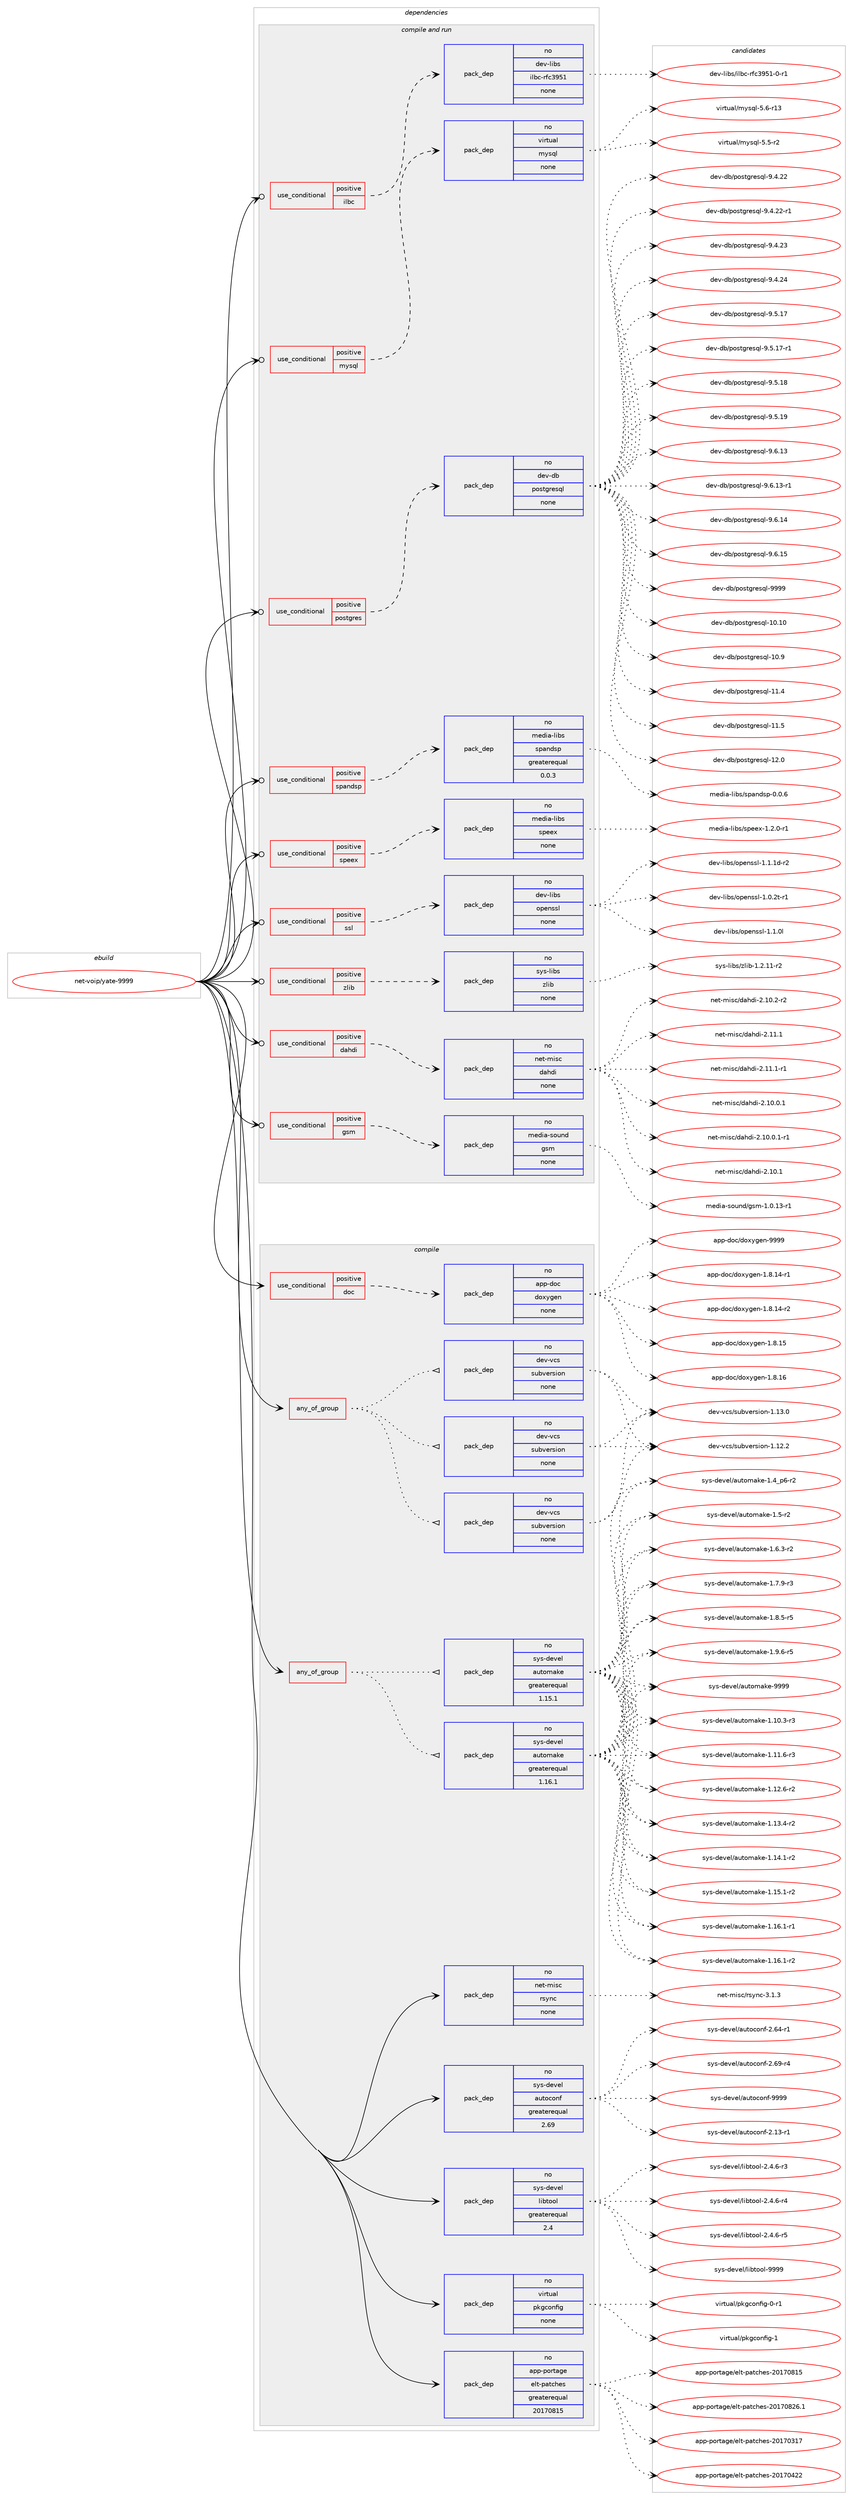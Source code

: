 digraph prolog {

# *************
# Graph options
# *************

newrank=true;
concentrate=true;
compound=true;
graph [rankdir=LR,fontname=Helvetica,fontsize=10,ranksep=1.5];#, ranksep=2.5, nodesep=0.2];
edge  [arrowhead=vee];
node  [fontname=Helvetica,fontsize=10];

# **********
# The ebuild
# **********

subgraph cluster_leftcol {
color=gray;
rank=same;
label=<<i>ebuild</i>>;
id [label="net-voip/yate-9999", color=red, width=4, href="../net-voip/yate-9999.svg"];
}

# ****************
# The dependencies
# ****************

subgraph cluster_midcol {
color=gray;
label=<<i>dependencies</i>>;
subgraph cluster_compile {
fillcolor="#eeeeee";
style=filled;
label=<<i>compile</i>>;
subgraph any14382 {
dependency842611 [label=<<TABLE BORDER="0" CELLBORDER="1" CELLSPACING="0" CELLPADDING="4"><TR><TD CELLPADDING="10">any_of_group</TD></TR></TABLE>>, shape=none, color=red];subgraph pack622272 {
dependency842612 [label=<<TABLE BORDER="0" CELLBORDER="1" CELLSPACING="0" CELLPADDING="4" WIDTH="220"><TR><TD ROWSPAN="6" CELLPADDING="30">pack_dep</TD></TR><TR><TD WIDTH="110">no</TD></TR><TR><TD>dev-vcs</TD></TR><TR><TD>subversion</TD></TR><TR><TD>none</TD></TR><TR><TD></TD></TR></TABLE>>, shape=none, color=blue];
}
dependency842611:e -> dependency842612:w [weight=20,style="dotted",arrowhead="oinv"];
subgraph pack622273 {
dependency842613 [label=<<TABLE BORDER="0" CELLBORDER="1" CELLSPACING="0" CELLPADDING="4" WIDTH="220"><TR><TD ROWSPAN="6" CELLPADDING="30">pack_dep</TD></TR><TR><TD WIDTH="110">no</TD></TR><TR><TD>dev-vcs</TD></TR><TR><TD>subversion</TD></TR><TR><TD>none</TD></TR><TR><TD></TD></TR></TABLE>>, shape=none, color=blue];
}
dependency842611:e -> dependency842613:w [weight=20,style="dotted",arrowhead="oinv"];
subgraph pack622274 {
dependency842614 [label=<<TABLE BORDER="0" CELLBORDER="1" CELLSPACING="0" CELLPADDING="4" WIDTH="220"><TR><TD ROWSPAN="6" CELLPADDING="30">pack_dep</TD></TR><TR><TD WIDTH="110">no</TD></TR><TR><TD>dev-vcs</TD></TR><TR><TD>subversion</TD></TR><TR><TD>none</TD></TR><TR><TD></TD></TR></TABLE>>, shape=none, color=blue];
}
dependency842611:e -> dependency842614:w [weight=20,style="dotted",arrowhead="oinv"];
}
id:e -> dependency842611:w [weight=20,style="solid",arrowhead="vee"];
subgraph any14383 {
dependency842615 [label=<<TABLE BORDER="0" CELLBORDER="1" CELLSPACING="0" CELLPADDING="4"><TR><TD CELLPADDING="10">any_of_group</TD></TR></TABLE>>, shape=none, color=red];subgraph pack622275 {
dependency842616 [label=<<TABLE BORDER="0" CELLBORDER="1" CELLSPACING="0" CELLPADDING="4" WIDTH="220"><TR><TD ROWSPAN="6" CELLPADDING="30">pack_dep</TD></TR><TR><TD WIDTH="110">no</TD></TR><TR><TD>sys-devel</TD></TR><TR><TD>automake</TD></TR><TR><TD>greaterequal</TD></TR><TR><TD>1.16.1</TD></TR></TABLE>>, shape=none, color=blue];
}
dependency842615:e -> dependency842616:w [weight=20,style="dotted",arrowhead="oinv"];
subgraph pack622276 {
dependency842617 [label=<<TABLE BORDER="0" CELLBORDER="1" CELLSPACING="0" CELLPADDING="4" WIDTH="220"><TR><TD ROWSPAN="6" CELLPADDING="30">pack_dep</TD></TR><TR><TD WIDTH="110">no</TD></TR><TR><TD>sys-devel</TD></TR><TR><TD>automake</TD></TR><TR><TD>greaterequal</TD></TR><TR><TD>1.15.1</TD></TR></TABLE>>, shape=none, color=blue];
}
dependency842615:e -> dependency842617:w [weight=20,style="dotted",arrowhead="oinv"];
}
id:e -> dependency842615:w [weight=20,style="solid",arrowhead="vee"];
subgraph cond205455 {
dependency842618 [label=<<TABLE BORDER="0" CELLBORDER="1" CELLSPACING="0" CELLPADDING="4"><TR><TD ROWSPAN="3" CELLPADDING="10">use_conditional</TD></TR><TR><TD>positive</TD></TR><TR><TD>doc</TD></TR></TABLE>>, shape=none, color=red];
subgraph pack622277 {
dependency842619 [label=<<TABLE BORDER="0" CELLBORDER="1" CELLSPACING="0" CELLPADDING="4" WIDTH="220"><TR><TD ROWSPAN="6" CELLPADDING="30">pack_dep</TD></TR><TR><TD WIDTH="110">no</TD></TR><TR><TD>app-doc</TD></TR><TR><TD>doxygen</TD></TR><TR><TD>none</TD></TR><TR><TD></TD></TR></TABLE>>, shape=none, color=blue];
}
dependency842618:e -> dependency842619:w [weight=20,style="dashed",arrowhead="vee"];
}
id:e -> dependency842618:w [weight=20,style="solid",arrowhead="vee"];
subgraph pack622278 {
dependency842620 [label=<<TABLE BORDER="0" CELLBORDER="1" CELLSPACING="0" CELLPADDING="4" WIDTH="220"><TR><TD ROWSPAN="6" CELLPADDING="30">pack_dep</TD></TR><TR><TD WIDTH="110">no</TD></TR><TR><TD>app-portage</TD></TR><TR><TD>elt-patches</TD></TR><TR><TD>greaterequal</TD></TR><TR><TD>20170815</TD></TR></TABLE>>, shape=none, color=blue];
}
id:e -> dependency842620:w [weight=20,style="solid",arrowhead="vee"];
subgraph pack622279 {
dependency842621 [label=<<TABLE BORDER="0" CELLBORDER="1" CELLSPACING="0" CELLPADDING="4" WIDTH="220"><TR><TD ROWSPAN="6" CELLPADDING="30">pack_dep</TD></TR><TR><TD WIDTH="110">no</TD></TR><TR><TD>net-misc</TD></TR><TR><TD>rsync</TD></TR><TR><TD>none</TD></TR><TR><TD></TD></TR></TABLE>>, shape=none, color=blue];
}
id:e -> dependency842621:w [weight=20,style="solid",arrowhead="vee"];
subgraph pack622280 {
dependency842622 [label=<<TABLE BORDER="0" CELLBORDER="1" CELLSPACING="0" CELLPADDING="4" WIDTH="220"><TR><TD ROWSPAN="6" CELLPADDING="30">pack_dep</TD></TR><TR><TD WIDTH="110">no</TD></TR><TR><TD>sys-devel</TD></TR><TR><TD>autoconf</TD></TR><TR><TD>greaterequal</TD></TR><TR><TD>2.69</TD></TR></TABLE>>, shape=none, color=blue];
}
id:e -> dependency842622:w [weight=20,style="solid",arrowhead="vee"];
subgraph pack622281 {
dependency842623 [label=<<TABLE BORDER="0" CELLBORDER="1" CELLSPACING="0" CELLPADDING="4" WIDTH="220"><TR><TD ROWSPAN="6" CELLPADDING="30">pack_dep</TD></TR><TR><TD WIDTH="110">no</TD></TR><TR><TD>sys-devel</TD></TR><TR><TD>libtool</TD></TR><TR><TD>greaterequal</TD></TR><TR><TD>2.4</TD></TR></TABLE>>, shape=none, color=blue];
}
id:e -> dependency842623:w [weight=20,style="solid",arrowhead="vee"];
subgraph pack622282 {
dependency842624 [label=<<TABLE BORDER="0" CELLBORDER="1" CELLSPACING="0" CELLPADDING="4" WIDTH="220"><TR><TD ROWSPAN="6" CELLPADDING="30">pack_dep</TD></TR><TR><TD WIDTH="110">no</TD></TR><TR><TD>virtual</TD></TR><TR><TD>pkgconfig</TD></TR><TR><TD>none</TD></TR><TR><TD></TD></TR></TABLE>>, shape=none, color=blue];
}
id:e -> dependency842624:w [weight=20,style="solid",arrowhead="vee"];
}
subgraph cluster_compileandrun {
fillcolor="#eeeeee";
style=filled;
label=<<i>compile and run</i>>;
subgraph cond205456 {
dependency842625 [label=<<TABLE BORDER="0" CELLBORDER="1" CELLSPACING="0" CELLPADDING="4"><TR><TD ROWSPAN="3" CELLPADDING="10">use_conditional</TD></TR><TR><TD>positive</TD></TR><TR><TD>dahdi</TD></TR></TABLE>>, shape=none, color=red];
subgraph pack622283 {
dependency842626 [label=<<TABLE BORDER="0" CELLBORDER="1" CELLSPACING="0" CELLPADDING="4" WIDTH="220"><TR><TD ROWSPAN="6" CELLPADDING="30">pack_dep</TD></TR><TR><TD WIDTH="110">no</TD></TR><TR><TD>net-misc</TD></TR><TR><TD>dahdi</TD></TR><TR><TD>none</TD></TR><TR><TD></TD></TR></TABLE>>, shape=none, color=blue];
}
dependency842625:e -> dependency842626:w [weight=20,style="dashed",arrowhead="vee"];
}
id:e -> dependency842625:w [weight=20,style="solid",arrowhead="odotvee"];
subgraph cond205457 {
dependency842627 [label=<<TABLE BORDER="0" CELLBORDER="1" CELLSPACING="0" CELLPADDING="4"><TR><TD ROWSPAN="3" CELLPADDING="10">use_conditional</TD></TR><TR><TD>positive</TD></TR><TR><TD>gsm</TD></TR></TABLE>>, shape=none, color=red];
subgraph pack622284 {
dependency842628 [label=<<TABLE BORDER="0" CELLBORDER="1" CELLSPACING="0" CELLPADDING="4" WIDTH="220"><TR><TD ROWSPAN="6" CELLPADDING="30">pack_dep</TD></TR><TR><TD WIDTH="110">no</TD></TR><TR><TD>media-sound</TD></TR><TR><TD>gsm</TD></TR><TR><TD>none</TD></TR><TR><TD></TD></TR></TABLE>>, shape=none, color=blue];
}
dependency842627:e -> dependency842628:w [weight=20,style="dashed",arrowhead="vee"];
}
id:e -> dependency842627:w [weight=20,style="solid",arrowhead="odotvee"];
subgraph cond205458 {
dependency842629 [label=<<TABLE BORDER="0" CELLBORDER="1" CELLSPACING="0" CELLPADDING="4"><TR><TD ROWSPAN="3" CELLPADDING="10">use_conditional</TD></TR><TR><TD>positive</TD></TR><TR><TD>ilbc</TD></TR></TABLE>>, shape=none, color=red];
subgraph pack622285 {
dependency842630 [label=<<TABLE BORDER="0" CELLBORDER="1" CELLSPACING="0" CELLPADDING="4" WIDTH="220"><TR><TD ROWSPAN="6" CELLPADDING="30">pack_dep</TD></TR><TR><TD WIDTH="110">no</TD></TR><TR><TD>dev-libs</TD></TR><TR><TD>ilbc-rfc3951</TD></TR><TR><TD>none</TD></TR><TR><TD></TD></TR></TABLE>>, shape=none, color=blue];
}
dependency842629:e -> dependency842630:w [weight=20,style="dashed",arrowhead="vee"];
}
id:e -> dependency842629:w [weight=20,style="solid",arrowhead="odotvee"];
subgraph cond205459 {
dependency842631 [label=<<TABLE BORDER="0" CELLBORDER="1" CELLSPACING="0" CELLPADDING="4"><TR><TD ROWSPAN="3" CELLPADDING="10">use_conditional</TD></TR><TR><TD>positive</TD></TR><TR><TD>mysql</TD></TR></TABLE>>, shape=none, color=red];
subgraph pack622286 {
dependency842632 [label=<<TABLE BORDER="0" CELLBORDER="1" CELLSPACING="0" CELLPADDING="4" WIDTH="220"><TR><TD ROWSPAN="6" CELLPADDING="30">pack_dep</TD></TR><TR><TD WIDTH="110">no</TD></TR><TR><TD>virtual</TD></TR><TR><TD>mysql</TD></TR><TR><TD>none</TD></TR><TR><TD></TD></TR></TABLE>>, shape=none, color=blue];
}
dependency842631:e -> dependency842632:w [weight=20,style="dashed",arrowhead="vee"];
}
id:e -> dependency842631:w [weight=20,style="solid",arrowhead="odotvee"];
subgraph cond205460 {
dependency842633 [label=<<TABLE BORDER="0" CELLBORDER="1" CELLSPACING="0" CELLPADDING="4"><TR><TD ROWSPAN="3" CELLPADDING="10">use_conditional</TD></TR><TR><TD>positive</TD></TR><TR><TD>postgres</TD></TR></TABLE>>, shape=none, color=red];
subgraph pack622287 {
dependency842634 [label=<<TABLE BORDER="0" CELLBORDER="1" CELLSPACING="0" CELLPADDING="4" WIDTH="220"><TR><TD ROWSPAN="6" CELLPADDING="30">pack_dep</TD></TR><TR><TD WIDTH="110">no</TD></TR><TR><TD>dev-db</TD></TR><TR><TD>postgresql</TD></TR><TR><TD>none</TD></TR><TR><TD></TD></TR></TABLE>>, shape=none, color=blue];
}
dependency842633:e -> dependency842634:w [weight=20,style="dashed",arrowhead="vee"];
}
id:e -> dependency842633:w [weight=20,style="solid",arrowhead="odotvee"];
subgraph cond205461 {
dependency842635 [label=<<TABLE BORDER="0" CELLBORDER="1" CELLSPACING="0" CELLPADDING="4"><TR><TD ROWSPAN="3" CELLPADDING="10">use_conditional</TD></TR><TR><TD>positive</TD></TR><TR><TD>spandsp</TD></TR></TABLE>>, shape=none, color=red];
subgraph pack622288 {
dependency842636 [label=<<TABLE BORDER="0" CELLBORDER="1" CELLSPACING="0" CELLPADDING="4" WIDTH="220"><TR><TD ROWSPAN="6" CELLPADDING="30">pack_dep</TD></TR><TR><TD WIDTH="110">no</TD></TR><TR><TD>media-libs</TD></TR><TR><TD>spandsp</TD></TR><TR><TD>greaterequal</TD></TR><TR><TD>0.0.3</TD></TR></TABLE>>, shape=none, color=blue];
}
dependency842635:e -> dependency842636:w [weight=20,style="dashed",arrowhead="vee"];
}
id:e -> dependency842635:w [weight=20,style="solid",arrowhead="odotvee"];
subgraph cond205462 {
dependency842637 [label=<<TABLE BORDER="0" CELLBORDER="1" CELLSPACING="0" CELLPADDING="4"><TR><TD ROWSPAN="3" CELLPADDING="10">use_conditional</TD></TR><TR><TD>positive</TD></TR><TR><TD>speex</TD></TR></TABLE>>, shape=none, color=red];
subgraph pack622289 {
dependency842638 [label=<<TABLE BORDER="0" CELLBORDER="1" CELLSPACING="0" CELLPADDING="4" WIDTH="220"><TR><TD ROWSPAN="6" CELLPADDING="30">pack_dep</TD></TR><TR><TD WIDTH="110">no</TD></TR><TR><TD>media-libs</TD></TR><TR><TD>speex</TD></TR><TR><TD>none</TD></TR><TR><TD></TD></TR></TABLE>>, shape=none, color=blue];
}
dependency842637:e -> dependency842638:w [weight=20,style="dashed",arrowhead="vee"];
}
id:e -> dependency842637:w [weight=20,style="solid",arrowhead="odotvee"];
subgraph cond205463 {
dependency842639 [label=<<TABLE BORDER="0" CELLBORDER="1" CELLSPACING="0" CELLPADDING="4"><TR><TD ROWSPAN="3" CELLPADDING="10">use_conditional</TD></TR><TR><TD>positive</TD></TR><TR><TD>ssl</TD></TR></TABLE>>, shape=none, color=red];
subgraph pack622290 {
dependency842640 [label=<<TABLE BORDER="0" CELLBORDER="1" CELLSPACING="0" CELLPADDING="4" WIDTH="220"><TR><TD ROWSPAN="6" CELLPADDING="30">pack_dep</TD></TR><TR><TD WIDTH="110">no</TD></TR><TR><TD>dev-libs</TD></TR><TR><TD>openssl</TD></TR><TR><TD>none</TD></TR><TR><TD></TD></TR></TABLE>>, shape=none, color=blue];
}
dependency842639:e -> dependency842640:w [weight=20,style="dashed",arrowhead="vee"];
}
id:e -> dependency842639:w [weight=20,style="solid",arrowhead="odotvee"];
subgraph cond205464 {
dependency842641 [label=<<TABLE BORDER="0" CELLBORDER="1" CELLSPACING="0" CELLPADDING="4"><TR><TD ROWSPAN="3" CELLPADDING="10">use_conditional</TD></TR><TR><TD>positive</TD></TR><TR><TD>zlib</TD></TR></TABLE>>, shape=none, color=red];
subgraph pack622291 {
dependency842642 [label=<<TABLE BORDER="0" CELLBORDER="1" CELLSPACING="0" CELLPADDING="4" WIDTH="220"><TR><TD ROWSPAN="6" CELLPADDING="30">pack_dep</TD></TR><TR><TD WIDTH="110">no</TD></TR><TR><TD>sys-libs</TD></TR><TR><TD>zlib</TD></TR><TR><TD>none</TD></TR><TR><TD></TD></TR></TABLE>>, shape=none, color=blue];
}
dependency842641:e -> dependency842642:w [weight=20,style="dashed",arrowhead="vee"];
}
id:e -> dependency842641:w [weight=20,style="solid",arrowhead="odotvee"];
}
subgraph cluster_run {
fillcolor="#eeeeee";
style=filled;
label=<<i>run</i>>;
}
}

# **************
# The candidates
# **************

subgraph cluster_choices {
rank=same;
color=gray;
label=<<i>candidates</i>>;

subgraph choice622272 {
color=black;
nodesep=1;
choice1001011184511899115471151179811810111411510511111045494649504650 [label="dev-vcs/subversion-1.12.2", color=red, width=4,href="../dev-vcs/subversion-1.12.2.svg"];
choice1001011184511899115471151179811810111411510511111045494649514648 [label="dev-vcs/subversion-1.13.0", color=red, width=4,href="../dev-vcs/subversion-1.13.0.svg"];
dependency842612:e -> choice1001011184511899115471151179811810111411510511111045494649504650:w [style=dotted,weight="100"];
dependency842612:e -> choice1001011184511899115471151179811810111411510511111045494649514648:w [style=dotted,weight="100"];
}
subgraph choice622273 {
color=black;
nodesep=1;
choice1001011184511899115471151179811810111411510511111045494649504650 [label="dev-vcs/subversion-1.12.2", color=red, width=4,href="../dev-vcs/subversion-1.12.2.svg"];
choice1001011184511899115471151179811810111411510511111045494649514648 [label="dev-vcs/subversion-1.13.0", color=red, width=4,href="../dev-vcs/subversion-1.13.0.svg"];
dependency842613:e -> choice1001011184511899115471151179811810111411510511111045494649504650:w [style=dotted,weight="100"];
dependency842613:e -> choice1001011184511899115471151179811810111411510511111045494649514648:w [style=dotted,weight="100"];
}
subgraph choice622274 {
color=black;
nodesep=1;
choice1001011184511899115471151179811810111411510511111045494649504650 [label="dev-vcs/subversion-1.12.2", color=red, width=4,href="../dev-vcs/subversion-1.12.2.svg"];
choice1001011184511899115471151179811810111411510511111045494649514648 [label="dev-vcs/subversion-1.13.0", color=red, width=4,href="../dev-vcs/subversion-1.13.0.svg"];
dependency842614:e -> choice1001011184511899115471151179811810111411510511111045494649504650:w [style=dotted,weight="100"];
dependency842614:e -> choice1001011184511899115471151179811810111411510511111045494649514648:w [style=dotted,weight="100"];
}
subgraph choice622275 {
color=black;
nodesep=1;
choice11512111545100101118101108479711711611110997107101454946494846514511451 [label="sys-devel/automake-1.10.3-r3", color=red, width=4,href="../sys-devel/automake-1.10.3-r3.svg"];
choice11512111545100101118101108479711711611110997107101454946494946544511451 [label="sys-devel/automake-1.11.6-r3", color=red, width=4,href="../sys-devel/automake-1.11.6-r3.svg"];
choice11512111545100101118101108479711711611110997107101454946495046544511450 [label="sys-devel/automake-1.12.6-r2", color=red, width=4,href="../sys-devel/automake-1.12.6-r2.svg"];
choice11512111545100101118101108479711711611110997107101454946495146524511450 [label="sys-devel/automake-1.13.4-r2", color=red, width=4,href="../sys-devel/automake-1.13.4-r2.svg"];
choice11512111545100101118101108479711711611110997107101454946495246494511450 [label="sys-devel/automake-1.14.1-r2", color=red, width=4,href="../sys-devel/automake-1.14.1-r2.svg"];
choice11512111545100101118101108479711711611110997107101454946495346494511450 [label="sys-devel/automake-1.15.1-r2", color=red, width=4,href="../sys-devel/automake-1.15.1-r2.svg"];
choice11512111545100101118101108479711711611110997107101454946495446494511449 [label="sys-devel/automake-1.16.1-r1", color=red, width=4,href="../sys-devel/automake-1.16.1-r1.svg"];
choice11512111545100101118101108479711711611110997107101454946495446494511450 [label="sys-devel/automake-1.16.1-r2", color=red, width=4,href="../sys-devel/automake-1.16.1-r2.svg"];
choice115121115451001011181011084797117116111109971071014549465295112544511450 [label="sys-devel/automake-1.4_p6-r2", color=red, width=4,href="../sys-devel/automake-1.4_p6-r2.svg"];
choice11512111545100101118101108479711711611110997107101454946534511450 [label="sys-devel/automake-1.5-r2", color=red, width=4,href="../sys-devel/automake-1.5-r2.svg"];
choice115121115451001011181011084797117116111109971071014549465446514511450 [label="sys-devel/automake-1.6.3-r2", color=red, width=4,href="../sys-devel/automake-1.6.3-r2.svg"];
choice115121115451001011181011084797117116111109971071014549465546574511451 [label="sys-devel/automake-1.7.9-r3", color=red, width=4,href="../sys-devel/automake-1.7.9-r3.svg"];
choice115121115451001011181011084797117116111109971071014549465646534511453 [label="sys-devel/automake-1.8.5-r5", color=red, width=4,href="../sys-devel/automake-1.8.5-r5.svg"];
choice115121115451001011181011084797117116111109971071014549465746544511453 [label="sys-devel/automake-1.9.6-r5", color=red, width=4,href="../sys-devel/automake-1.9.6-r5.svg"];
choice115121115451001011181011084797117116111109971071014557575757 [label="sys-devel/automake-9999", color=red, width=4,href="../sys-devel/automake-9999.svg"];
dependency842616:e -> choice11512111545100101118101108479711711611110997107101454946494846514511451:w [style=dotted,weight="100"];
dependency842616:e -> choice11512111545100101118101108479711711611110997107101454946494946544511451:w [style=dotted,weight="100"];
dependency842616:e -> choice11512111545100101118101108479711711611110997107101454946495046544511450:w [style=dotted,weight="100"];
dependency842616:e -> choice11512111545100101118101108479711711611110997107101454946495146524511450:w [style=dotted,weight="100"];
dependency842616:e -> choice11512111545100101118101108479711711611110997107101454946495246494511450:w [style=dotted,weight="100"];
dependency842616:e -> choice11512111545100101118101108479711711611110997107101454946495346494511450:w [style=dotted,weight="100"];
dependency842616:e -> choice11512111545100101118101108479711711611110997107101454946495446494511449:w [style=dotted,weight="100"];
dependency842616:e -> choice11512111545100101118101108479711711611110997107101454946495446494511450:w [style=dotted,weight="100"];
dependency842616:e -> choice115121115451001011181011084797117116111109971071014549465295112544511450:w [style=dotted,weight="100"];
dependency842616:e -> choice11512111545100101118101108479711711611110997107101454946534511450:w [style=dotted,weight="100"];
dependency842616:e -> choice115121115451001011181011084797117116111109971071014549465446514511450:w [style=dotted,weight="100"];
dependency842616:e -> choice115121115451001011181011084797117116111109971071014549465546574511451:w [style=dotted,weight="100"];
dependency842616:e -> choice115121115451001011181011084797117116111109971071014549465646534511453:w [style=dotted,weight="100"];
dependency842616:e -> choice115121115451001011181011084797117116111109971071014549465746544511453:w [style=dotted,weight="100"];
dependency842616:e -> choice115121115451001011181011084797117116111109971071014557575757:w [style=dotted,weight="100"];
}
subgraph choice622276 {
color=black;
nodesep=1;
choice11512111545100101118101108479711711611110997107101454946494846514511451 [label="sys-devel/automake-1.10.3-r3", color=red, width=4,href="../sys-devel/automake-1.10.3-r3.svg"];
choice11512111545100101118101108479711711611110997107101454946494946544511451 [label="sys-devel/automake-1.11.6-r3", color=red, width=4,href="../sys-devel/automake-1.11.6-r3.svg"];
choice11512111545100101118101108479711711611110997107101454946495046544511450 [label="sys-devel/automake-1.12.6-r2", color=red, width=4,href="../sys-devel/automake-1.12.6-r2.svg"];
choice11512111545100101118101108479711711611110997107101454946495146524511450 [label="sys-devel/automake-1.13.4-r2", color=red, width=4,href="../sys-devel/automake-1.13.4-r2.svg"];
choice11512111545100101118101108479711711611110997107101454946495246494511450 [label="sys-devel/automake-1.14.1-r2", color=red, width=4,href="../sys-devel/automake-1.14.1-r2.svg"];
choice11512111545100101118101108479711711611110997107101454946495346494511450 [label="sys-devel/automake-1.15.1-r2", color=red, width=4,href="../sys-devel/automake-1.15.1-r2.svg"];
choice11512111545100101118101108479711711611110997107101454946495446494511449 [label="sys-devel/automake-1.16.1-r1", color=red, width=4,href="../sys-devel/automake-1.16.1-r1.svg"];
choice11512111545100101118101108479711711611110997107101454946495446494511450 [label="sys-devel/automake-1.16.1-r2", color=red, width=4,href="../sys-devel/automake-1.16.1-r2.svg"];
choice115121115451001011181011084797117116111109971071014549465295112544511450 [label="sys-devel/automake-1.4_p6-r2", color=red, width=4,href="../sys-devel/automake-1.4_p6-r2.svg"];
choice11512111545100101118101108479711711611110997107101454946534511450 [label="sys-devel/automake-1.5-r2", color=red, width=4,href="../sys-devel/automake-1.5-r2.svg"];
choice115121115451001011181011084797117116111109971071014549465446514511450 [label="sys-devel/automake-1.6.3-r2", color=red, width=4,href="../sys-devel/automake-1.6.3-r2.svg"];
choice115121115451001011181011084797117116111109971071014549465546574511451 [label="sys-devel/automake-1.7.9-r3", color=red, width=4,href="../sys-devel/automake-1.7.9-r3.svg"];
choice115121115451001011181011084797117116111109971071014549465646534511453 [label="sys-devel/automake-1.8.5-r5", color=red, width=4,href="../sys-devel/automake-1.8.5-r5.svg"];
choice115121115451001011181011084797117116111109971071014549465746544511453 [label="sys-devel/automake-1.9.6-r5", color=red, width=4,href="../sys-devel/automake-1.9.6-r5.svg"];
choice115121115451001011181011084797117116111109971071014557575757 [label="sys-devel/automake-9999", color=red, width=4,href="../sys-devel/automake-9999.svg"];
dependency842617:e -> choice11512111545100101118101108479711711611110997107101454946494846514511451:w [style=dotted,weight="100"];
dependency842617:e -> choice11512111545100101118101108479711711611110997107101454946494946544511451:w [style=dotted,weight="100"];
dependency842617:e -> choice11512111545100101118101108479711711611110997107101454946495046544511450:w [style=dotted,weight="100"];
dependency842617:e -> choice11512111545100101118101108479711711611110997107101454946495146524511450:w [style=dotted,weight="100"];
dependency842617:e -> choice11512111545100101118101108479711711611110997107101454946495246494511450:w [style=dotted,weight="100"];
dependency842617:e -> choice11512111545100101118101108479711711611110997107101454946495346494511450:w [style=dotted,weight="100"];
dependency842617:e -> choice11512111545100101118101108479711711611110997107101454946495446494511449:w [style=dotted,weight="100"];
dependency842617:e -> choice11512111545100101118101108479711711611110997107101454946495446494511450:w [style=dotted,weight="100"];
dependency842617:e -> choice115121115451001011181011084797117116111109971071014549465295112544511450:w [style=dotted,weight="100"];
dependency842617:e -> choice11512111545100101118101108479711711611110997107101454946534511450:w [style=dotted,weight="100"];
dependency842617:e -> choice115121115451001011181011084797117116111109971071014549465446514511450:w [style=dotted,weight="100"];
dependency842617:e -> choice115121115451001011181011084797117116111109971071014549465546574511451:w [style=dotted,weight="100"];
dependency842617:e -> choice115121115451001011181011084797117116111109971071014549465646534511453:w [style=dotted,weight="100"];
dependency842617:e -> choice115121115451001011181011084797117116111109971071014549465746544511453:w [style=dotted,weight="100"];
dependency842617:e -> choice115121115451001011181011084797117116111109971071014557575757:w [style=dotted,weight="100"];
}
subgraph choice622277 {
color=black;
nodesep=1;
choice97112112451001119947100111120121103101110454946564649524511449 [label="app-doc/doxygen-1.8.14-r1", color=red, width=4,href="../app-doc/doxygen-1.8.14-r1.svg"];
choice97112112451001119947100111120121103101110454946564649524511450 [label="app-doc/doxygen-1.8.14-r2", color=red, width=4,href="../app-doc/doxygen-1.8.14-r2.svg"];
choice9711211245100111994710011112012110310111045494656464953 [label="app-doc/doxygen-1.8.15", color=red, width=4,href="../app-doc/doxygen-1.8.15.svg"];
choice9711211245100111994710011112012110310111045494656464954 [label="app-doc/doxygen-1.8.16", color=red, width=4,href="../app-doc/doxygen-1.8.16.svg"];
choice971121124510011199471001111201211031011104557575757 [label="app-doc/doxygen-9999", color=red, width=4,href="../app-doc/doxygen-9999.svg"];
dependency842619:e -> choice97112112451001119947100111120121103101110454946564649524511449:w [style=dotted,weight="100"];
dependency842619:e -> choice97112112451001119947100111120121103101110454946564649524511450:w [style=dotted,weight="100"];
dependency842619:e -> choice9711211245100111994710011112012110310111045494656464953:w [style=dotted,weight="100"];
dependency842619:e -> choice9711211245100111994710011112012110310111045494656464954:w [style=dotted,weight="100"];
dependency842619:e -> choice971121124510011199471001111201211031011104557575757:w [style=dotted,weight="100"];
}
subgraph choice622278 {
color=black;
nodesep=1;
choice97112112451121111141169710310147101108116451129711699104101115455048495548514955 [label="app-portage/elt-patches-20170317", color=red, width=4,href="../app-portage/elt-patches-20170317.svg"];
choice97112112451121111141169710310147101108116451129711699104101115455048495548525050 [label="app-portage/elt-patches-20170422", color=red, width=4,href="../app-portage/elt-patches-20170422.svg"];
choice97112112451121111141169710310147101108116451129711699104101115455048495548564953 [label="app-portage/elt-patches-20170815", color=red, width=4,href="../app-portage/elt-patches-20170815.svg"];
choice971121124511211111411697103101471011081164511297116991041011154550484955485650544649 [label="app-portage/elt-patches-20170826.1", color=red, width=4,href="../app-portage/elt-patches-20170826.1.svg"];
dependency842620:e -> choice97112112451121111141169710310147101108116451129711699104101115455048495548514955:w [style=dotted,weight="100"];
dependency842620:e -> choice97112112451121111141169710310147101108116451129711699104101115455048495548525050:w [style=dotted,weight="100"];
dependency842620:e -> choice97112112451121111141169710310147101108116451129711699104101115455048495548564953:w [style=dotted,weight="100"];
dependency842620:e -> choice971121124511211111411697103101471011081164511297116991041011154550484955485650544649:w [style=dotted,weight="100"];
}
subgraph choice622279 {
color=black;
nodesep=1;
choice11010111645109105115994711411512111099455146494651 [label="net-misc/rsync-3.1.3", color=red, width=4,href="../net-misc/rsync-3.1.3.svg"];
dependency842621:e -> choice11010111645109105115994711411512111099455146494651:w [style=dotted,weight="100"];
}
subgraph choice622280 {
color=black;
nodesep=1;
choice1151211154510010111810110847971171161119911111010245504649514511449 [label="sys-devel/autoconf-2.13-r1", color=red, width=4,href="../sys-devel/autoconf-2.13-r1.svg"];
choice1151211154510010111810110847971171161119911111010245504654524511449 [label="sys-devel/autoconf-2.64-r1", color=red, width=4,href="../sys-devel/autoconf-2.64-r1.svg"];
choice1151211154510010111810110847971171161119911111010245504654574511452 [label="sys-devel/autoconf-2.69-r4", color=red, width=4,href="../sys-devel/autoconf-2.69-r4.svg"];
choice115121115451001011181011084797117116111991111101024557575757 [label="sys-devel/autoconf-9999", color=red, width=4,href="../sys-devel/autoconf-9999.svg"];
dependency842622:e -> choice1151211154510010111810110847971171161119911111010245504649514511449:w [style=dotted,weight="100"];
dependency842622:e -> choice1151211154510010111810110847971171161119911111010245504654524511449:w [style=dotted,weight="100"];
dependency842622:e -> choice1151211154510010111810110847971171161119911111010245504654574511452:w [style=dotted,weight="100"];
dependency842622:e -> choice115121115451001011181011084797117116111991111101024557575757:w [style=dotted,weight="100"];
}
subgraph choice622281 {
color=black;
nodesep=1;
choice1151211154510010111810110847108105981161111111084550465246544511451 [label="sys-devel/libtool-2.4.6-r3", color=red, width=4,href="../sys-devel/libtool-2.4.6-r3.svg"];
choice1151211154510010111810110847108105981161111111084550465246544511452 [label="sys-devel/libtool-2.4.6-r4", color=red, width=4,href="../sys-devel/libtool-2.4.6-r4.svg"];
choice1151211154510010111810110847108105981161111111084550465246544511453 [label="sys-devel/libtool-2.4.6-r5", color=red, width=4,href="../sys-devel/libtool-2.4.6-r5.svg"];
choice1151211154510010111810110847108105981161111111084557575757 [label="sys-devel/libtool-9999", color=red, width=4,href="../sys-devel/libtool-9999.svg"];
dependency842623:e -> choice1151211154510010111810110847108105981161111111084550465246544511451:w [style=dotted,weight="100"];
dependency842623:e -> choice1151211154510010111810110847108105981161111111084550465246544511452:w [style=dotted,weight="100"];
dependency842623:e -> choice1151211154510010111810110847108105981161111111084550465246544511453:w [style=dotted,weight="100"];
dependency842623:e -> choice1151211154510010111810110847108105981161111111084557575757:w [style=dotted,weight="100"];
}
subgraph choice622282 {
color=black;
nodesep=1;
choice11810511411611797108471121071039911111010210510345484511449 [label="virtual/pkgconfig-0-r1", color=red, width=4,href="../virtual/pkgconfig-0-r1.svg"];
choice1181051141161179710847112107103991111101021051034549 [label="virtual/pkgconfig-1", color=red, width=4,href="../virtual/pkgconfig-1.svg"];
dependency842624:e -> choice11810511411611797108471121071039911111010210510345484511449:w [style=dotted,weight="100"];
dependency842624:e -> choice1181051141161179710847112107103991111101021051034549:w [style=dotted,weight="100"];
}
subgraph choice622283 {
color=black;
nodesep=1;
choice11010111645109105115994710097104100105455046494846484649 [label="net-misc/dahdi-2.10.0.1", color=red, width=4,href="../net-misc/dahdi-2.10.0.1.svg"];
choice110101116451091051159947100971041001054550464948464846494511449 [label="net-misc/dahdi-2.10.0.1-r1", color=red, width=4,href="../net-misc/dahdi-2.10.0.1-r1.svg"];
choice1101011164510910511599471009710410010545504649484649 [label="net-misc/dahdi-2.10.1", color=red, width=4,href="../net-misc/dahdi-2.10.1.svg"];
choice11010111645109105115994710097104100105455046494846504511450 [label="net-misc/dahdi-2.10.2-r2", color=red, width=4,href="../net-misc/dahdi-2.10.2-r2.svg"];
choice1101011164510910511599471009710410010545504649494649 [label="net-misc/dahdi-2.11.1", color=red, width=4,href="../net-misc/dahdi-2.11.1.svg"];
choice11010111645109105115994710097104100105455046494946494511449 [label="net-misc/dahdi-2.11.1-r1", color=red, width=4,href="../net-misc/dahdi-2.11.1-r1.svg"];
dependency842626:e -> choice11010111645109105115994710097104100105455046494846484649:w [style=dotted,weight="100"];
dependency842626:e -> choice110101116451091051159947100971041001054550464948464846494511449:w [style=dotted,weight="100"];
dependency842626:e -> choice1101011164510910511599471009710410010545504649484649:w [style=dotted,weight="100"];
dependency842626:e -> choice11010111645109105115994710097104100105455046494846504511450:w [style=dotted,weight="100"];
dependency842626:e -> choice1101011164510910511599471009710410010545504649494649:w [style=dotted,weight="100"];
dependency842626:e -> choice11010111645109105115994710097104100105455046494946494511449:w [style=dotted,weight="100"];
}
subgraph choice622284 {
color=black;
nodesep=1;
choice109101100105974511511111711010047103115109454946484649514511449 [label="media-sound/gsm-1.0.13-r1", color=red, width=4,href="../media-sound/gsm-1.0.13-r1.svg"];
dependency842628:e -> choice109101100105974511511111711010047103115109454946484649514511449:w [style=dotted,weight="100"];
}
subgraph choice622285 {
color=black;
nodesep=1;
choice100101118451081059811547105108989945114102995157534945484511449 [label="dev-libs/ilbc-rfc3951-0-r1", color=red, width=4,href="../dev-libs/ilbc-rfc3951-0-r1.svg"];
dependency842630:e -> choice100101118451081059811547105108989945114102995157534945484511449:w [style=dotted,weight="100"];
}
subgraph choice622286 {
color=black;
nodesep=1;
choice1181051141161179710847109121115113108455346534511450 [label="virtual/mysql-5.5-r2", color=red, width=4,href="../virtual/mysql-5.5-r2.svg"];
choice118105114116117971084710912111511310845534654451144951 [label="virtual/mysql-5.6-r13", color=red, width=4,href="../virtual/mysql-5.6-r13.svg"];
dependency842632:e -> choice1181051141161179710847109121115113108455346534511450:w [style=dotted,weight="100"];
dependency842632:e -> choice118105114116117971084710912111511310845534654451144951:w [style=dotted,weight="100"];
}
subgraph choice622287 {
color=black;
nodesep=1;
choice100101118451009847112111115116103114101115113108454948464948 [label="dev-db/postgresql-10.10", color=red, width=4,href="../dev-db/postgresql-10.10.svg"];
choice1001011184510098471121111151161031141011151131084549484657 [label="dev-db/postgresql-10.9", color=red, width=4,href="../dev-db/postgresql-10.9.svg"];
choice1001011184510098471121111151161031141011151131084549494652 [label="dev-db/postgresql-11.4", color=red, width=4,href="../dev-db/postgresql-11.4.svg"];
choice1001011184510098471121111151161031141011151131084549494653 [label="dev-db/postgresql-11.5", color=red, width=4,href="../dev-db/postgresql-11.5.svg"];
choice1001011184510098471121111151161031141011151131084549504648 [label="dev-db/postgresql-12.0", color=red, width=4,href="../dev-db/postgresql-12.0.svg"];
choice10010111845100984711211111511610311410111511310845574652465050 [label="dev-db/postgresql-9.4.22", color=red, width=4,href="../dev-db/postgresql-9.4.22.svg"];
choice100101118451009847112111115116103114101115113108455746524650504511449 [label="dev-db/postgresql-9.4.22-r1", color=red, width=4,href="../dev-db/postgresql-9.4.22-r1.svg"];
choice10010111845100984711211111511610311410111511310845574652465051 [label="dev-db/postgresql-9.4.23", color=red, width=4,href="../dev-db/postgresql-9.4.23.svg"];
choice10010111845100984711211111511610311410111511310845574652465052 [label="dev-db/postgresql-9.4.24", color=red, width=4,href="../dev-db/postgresql-9.4.24.svg"];
choice10010111845100984711211111511610311410111511310845574653464955 [label="dev-db/postgresql-9.5.17", color=red, width=4,href="../dev-db/postgresql-9.5.17.svg"];
choice100101118451009847112111115116103114101115113108455746534649554511449 [label="dev-db/postgresql-9.5.17-r1", color=red, width=4,href="../dev-db/postgresql-9.5.17-r1.svg"];
choice10010111845100984711211111511610311410111511310845574653464956 [label="dev-db/postgresql-9.5.18", color=red, width=4,href="../dev-db/postgresql-9.5.18.svg"];
choice10010111845100984711211111511610311410111511310845574653464957 [label="dev-db/postgresql-9.5.19", color=red, width=4,href="../dev-db/postgresql-9.5.19.svg"];
choice10010111845100984711211111511610311410111511310845574654464951 [label="dev-db/postgresql-9.6.13", color=red, width=4,href="../dev-db/postgresql-9.6.13.svg"];
choice100101118451009847112111115116103114101115113108455746544649514511449 [label="dev-db/postgresql-9.6.13-r1", color=red, width=4,href="../dev-db/postgresql-9.6.13-r1.svg"];
choice10010111845100984711211111511610311410111511310845574654464952 [label="dev-db/postgresql-9.6.14", color=red, width=4,href="../dev-db/postgresql-9.6.14.svg"];
choice10010111845100984711211111511610311410111511310845574654464953 [label="dev-db/postgresql-9.6.15", color=red, width=4,href="../dev-db/postgresql-9.6.15.svg"];
choice1001011184510098471121111151161031141011151131084557575757 [label="dev-db/postgresql-9999", color=red, width=4,href="../dev-db/postgresql-9999.svg"];
dependency842634:e -> choice100101118451009847112111115116103114101115113108454948464948:w [style=dotted,weight="100"];
dependency842634:e -> choice1001011184510098471121111151161031141011151131084549484657:w [style=dotted,weight="100"];
dependency842634:e -> choice1001011184510098471121111151161031141011151131084549494652:w [style=dotted,weight="100"];
dependency842634:e -> choice1001011184510098471121111151161031141011151131084549494653:w [style=dotted,weight="100"];
dependency842634:e -> choice1001011184510098471121111151161031141011151131084549504648:w [style=dotted,weight="100"];
dependency842634:e -> choice10010111845100984711211111511610311410111511310845574652465050:w [style=dotted,weight="100"];
dependency842634:e -> choice100101118451009847112111115116103114101115113108455746524650504511449:w [style=dotted,weight="100"];
dependency842634:e -> choice10010111845100984711211111511610311410111511310845574652465051:w [style=dotted,weight="100"];
dependency842634:e -> choice10010111845100984711211111511610311410111511310845574652465052:w [style=dotted,weight="100"];
dependency842634:e -> choice10010111845100984711211111511610311410111511310845574653464955:w [style=dotted,weight="100"];
dependency842634:e -> choice100101118451009847112111115116103114101115113108455746534649554511449:w [style=dotted,weight="100"];
dependency842634:e -> choice10010111845100984711211111511610311410111511310845574653464956:w [style=dotted,weight="100"];
dependency842634:e -> choice10010111845100984711211111511610311410111511310845574653464957:w [style=dotted,weight="100"];
dependency842634:e -> choice10010111845100984711211111511610311410111511310845574654464951:w [style=dotted,weight="100"];
dependency842634:e -> choice100101118451009847112111115116103114101115113108455746544649514511449:w [style=dotted,weight="100"];
dependency842634:e -> choice10010111845100984711211111511610311410111511310845574654464952:w [style=dotted,weight="100"];
dependency842634:e -> choice10010111845100984711211111511610311410111511310845574654464953:w [style=dotted,weight="100"];
dependency842634:e -> choice1001011184510098471121111151161031141011151131084557575757:w [style=dotted,weight="100"];
}
subgraph choice622288 {
color=black;
nodesep=1;
choice1091011001059745108105981154711511297110100115112454846484654 [label="media-libs/spandsp-0.0.6", color=red, width=4,href="../media-libs/spandsp-0.0.6.svg"];
dependency842636:e -> choice1091011001059745108105981154711511297110100115112454846484654:w [style=dotted,weight="100"];
}
subgraph choice622289 {
color=black;
nodesep=1;
choice109101100105974510810598115471151121011011204549465046484511449 [label="media-libs/speex-1.2.0-r1", color=red, width=4,href="../media-libs/speex-1.2.0-r1.svg"];
dependency842638:e -> choice109101100105974510810598115471151121011011204549465046484511449:w [style=dotted,weight="100"];
}
subgraph choice622290 {
color=black;
nodesep=1;
choice1001011184510810598115471111121011101151151084549464846501164511449 [label="dev-libs/openssl-1.0.2t-r1", color=red, width=4,href="../dev-libs/openssl-1.0.2t-r1.svg"];
choice100101118451081059811547111112101110115115108454946494648108 [label="dev-libs/openssl-1.1.0l", color=red, width=4,href="../dev-libs/openssl-1.1.0l.svg"];
choice1001011184510810598115471111121011101151151084549464946491004511450 [label="dev-libs/openssl-1.1.1d-r2", color=red, width=4,href="../dev-libs/openssl-1.1.1d-r2.svg"];
dependency842640:e -> choice1001011184510810598115471111121011101151151084549464846501164511449:w [style=dotted,weight="100"];
dependency842640:e -> choice100101118451081059811547111112101110115115108454946494648108:w [style=dotted,weight="100"];
dependency842640:e -> choice1001011184510810598115471111121011101151151084549464946491004511450:w [style=dotted,weight="100"];
}
subgraph choice622291 {
color=black;
nodesep=1;
choice11512111545108105981154712210810598454946504649494511450 [label="sys-libs/zlib-1.2.11-r2", color=red, width=4,href="../sys-libs/zlib-1.2.11-r2.svg"];
dependency842642:e -> choice11512111545108105981154712210810598454946504649494511450:w [style=dotted,weight="100"];
}
}

}
